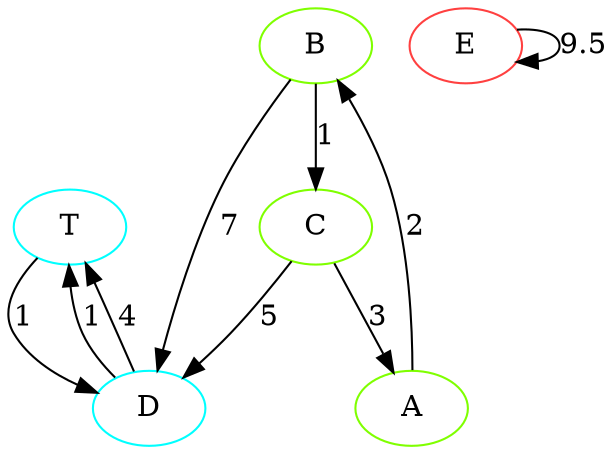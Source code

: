digraph {
T [color=aqua]
A [color=chartreuse]
B [color=chartreuse]
E [color=brown1]
D [color=aqua]
C [color=chartreuse]
T -> D[label="1"]
A -> B[label="2"]
B -> C[label="1"]
B -> D[label="7"]
E -> E[label="9.5"]
D -> T[label="1"]
D -> T[label="4"]
C -> A[label="3"]
C -> D[label="5"]
}
